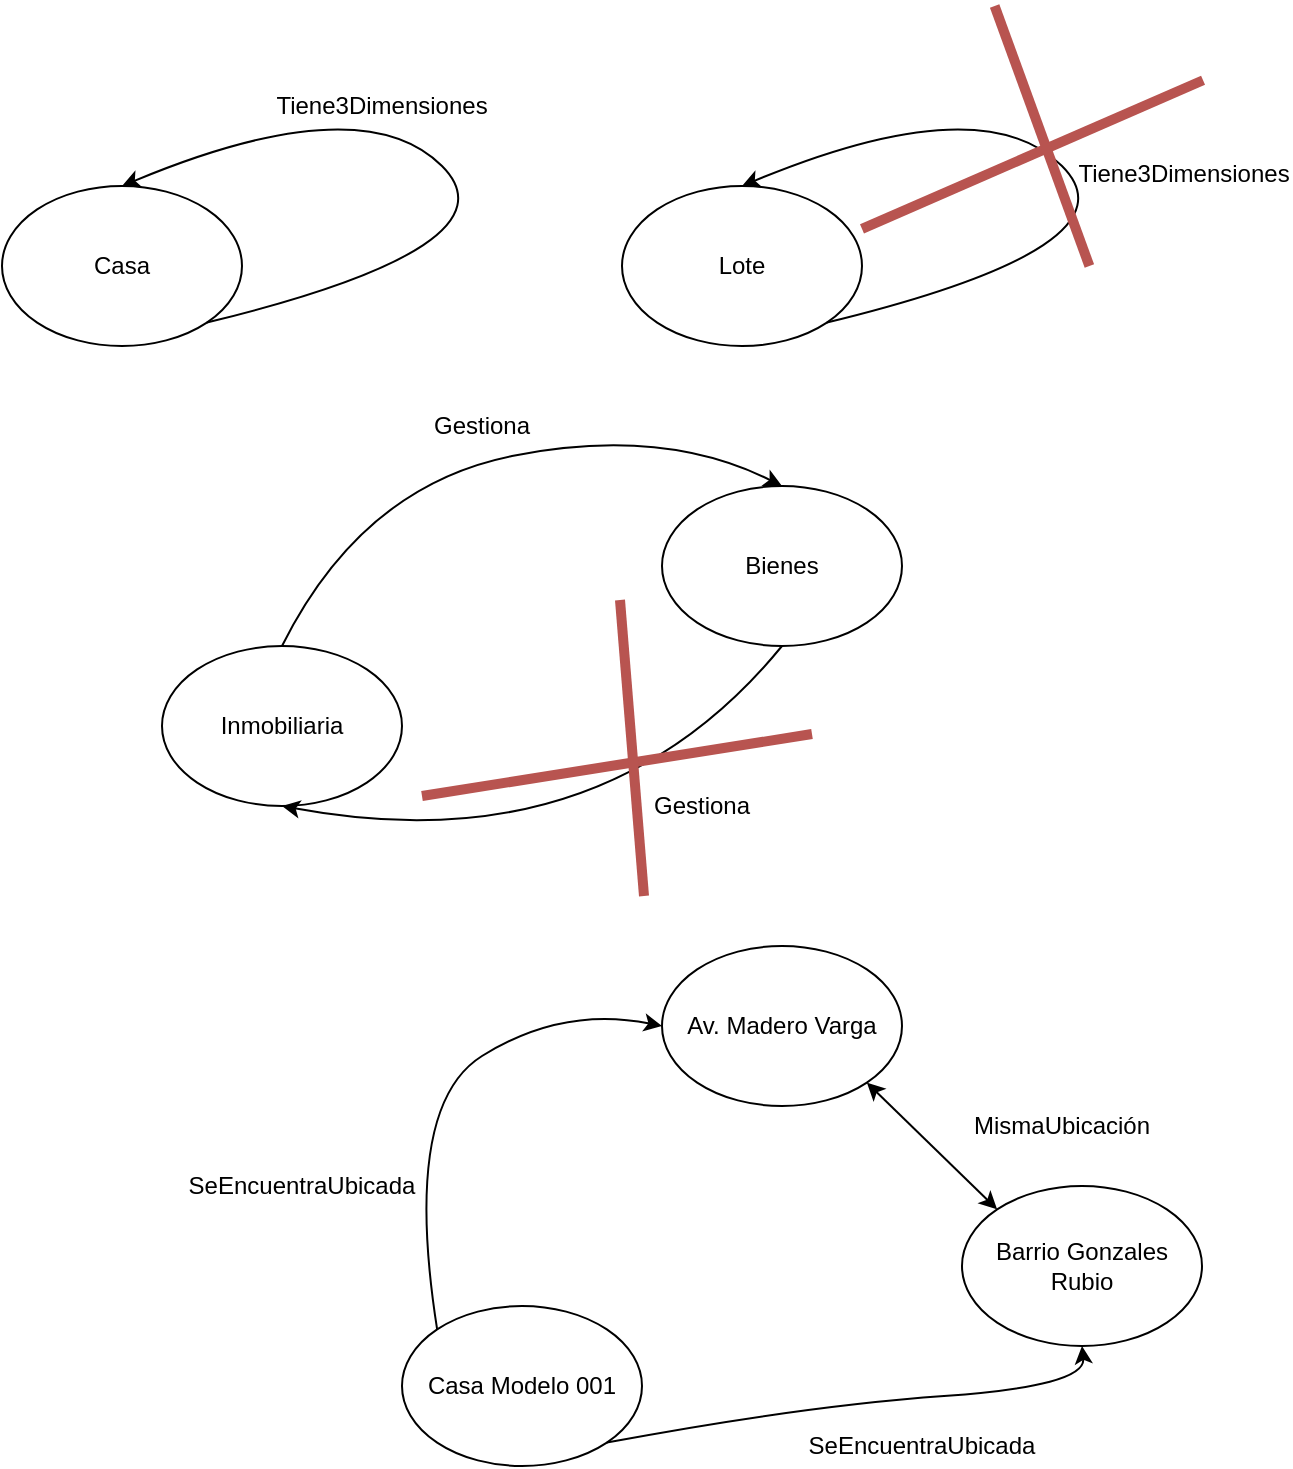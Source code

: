 <mxfile version="14.9.6" type="device"><diagram id="W_fh5dmAijjCgWqPFlBJ" name="Página-1"><mxGraphModel dx="852" dy="494" grid="1" gridSize="10" guides="1" tooltips="1" connect="1" arrows="1" fold="1" page="1" pageScale="1" pageWidth="827" pageHeight="1169" math="0" shadow="0"><root><mxCell id="0"/><mxCell id="1" parent="0"/><mxCell id="u9CWHM-pbmrBrtUkUV1i-1" value="Casa" style="ellipse;whiteSpace=wrap;html=1;" vertex="1" parent="1"><mxGeometry x="50" y="340" width="120" height="80" as="geometry"/></mxCell><mxCell id="u9CWHM-pbmrBrtUkUV1i-2" value="" style="curved=1;endArrow=classic;html=1;exitX=1;exitY=1;exitDx=0;exitDy=0;entryX=0.5;entryY=0;entryDx=0;entryDy=0;" edge="1" parent="1" source="u9CWHM-pbmrBrtUkUV1i-1" target="u9CWHM-pbmrBrtUkUV1i-1"><mxGeometry width="50" height="50" relative="1" as="geometry"><mxPoint x="90" y="400" as="sourcePoint"/><mxPoint x="250" y="300" as="targetPoint"/><Array as="points"><mxPoint x="310" y="370"/><mxPoint x="230" y="290"/></Array></mxGeometry></mxCell><mxCell id="u9CWHM-pbmrBrtUkUV1i-3" value="Tiene3Dimensiones" style="text;html=1;strokeColor=none;fillColor=none;align=center;verticalAlign=middle;whiteSpace=wrap;rounded=0;" vertex="1" parent="1"><mxGeometry x="220" y="290" width="40" height="20" as="geometry"/></mxCell><mxCell id="u9CWHM-pbmrBrtUkUV1i-4" value="Lote" style="ellipse;whiteSpace=wrap;html=1;" vertex="1" parent="1"><mxGeometry x="360" y="340" width="120" height="80" as="geometry"/></mxCell><mxCell id="u9CWHM-pbmrBrtUkUV1i-5" value="" style="curved=1;endArrow=classic;html=1;exitX=1;exitY=1;exitDx=0;exitDy=0;entryX=0.5;entryY=0;entryDx=0;entryDy=0;" edge="1" parent="1" source="u9CWHM-pbmrBrtUkUV1i-4" target="u9CWHM-pbmrBrtUkUV1i-4"><mxGeometry width="50" height="50" relative="1" as="geometry"><mxPoint x="400" y="400" as="sourcePoint"/><mxPoint x="560" y="300" as="targetPoint"/><Array as="points"><mxPoint x="620" y="370"/><mxPoint x="540" y="290"/></Array></mxGeometry></mxCell><mxCell id="u9CWHM-pbmrBrtUkUV1i-7" value="Inmobiliaria" style="ellipse;whiteSpace=wrap;html=1;" vertex="1" parent="1"><mxGeometry x="130" y="570" width="120" height="80" as="geometry"/></mxCell><mxCell id="u9CWHM-pbmrBrtUkUV1i-8" value="Bienes" style="ellipse;whiteSpace=wrap;html=1;" vertex="1" parent="1"><mxGeometry x="380" y="490" width="120" height="80" as="geometry"/></mxCell><mxCell id="u9CWHM-pbmrBrtUkUV1i-9" value="" style="curved=1;endArrow=classic;html=1;exitX=0.5;exitY=0;exitDx=0;exitDy=0;entryX=0.5;entryY=0;entryDx=0;entryDy=0;" edge="1" parent="1" source="u9CWHM-pbmrBrtUkUV1i-7" target="u9CWHM-pbmrBrtUkUV1i-8"><mxGeometry width="50" height="50" relative="1" as="geometry"><mxPoint x="390" y="480" as="sourcePoint"/><mxPoint x="440" y="430" as="targetPoint"/><Array as="points"><mxPoint x="230" y="490"/><mxPoint x="380" y="460"/></Array></mxGeometry></mxCell><mxCell id="u9CWHM-pbmrBrtUkUV1i-10" value="" style="curved=1;endArrow=classic;html=1;exitX=0.5;exitY=1;exitDx=0;exitDy=0;exitPerimeter=0;entryX=0.5;entryY=1;entryDx=0;entryDy=0;" edge="1" parent="1" source="u9CWHM-pbmrBrtUkUV1i-8" target="u9CWHM-pbmrBrtUkUV1i-7"><mxGeometry width="50" height="50" relative="1" as="geometry"><mxPoint x="390" y="480" as="sourcePoint"/><mxPoint x="440" y="430" as="targetPoint"/><Array as="points"><mxPoint x="350" y="680"/></Array></mxGeometry></mxCell><mxCell id="u9CWHM-pbmrBrtUkUV1i-12" value="Gestiona" style="text;html=1;strokeColor=none;fillColor=none;align=center;verticalAlign=middle;whiteSpace=wrap;rounded=0;" vertex="1" parent="1"><mxGeometry x="270" y="450" width="40" height="20" as="geometry"/></mxCell><mxCell id="u9CWHM-pbmrBrtUkUV1i-17" value="" style="group;rotation=15;" vertex="1" connectable="0" parent="1"><mxGeometry x="270" y="550" width="180" height="140" as="geometry"/></mxCell><mxCell id="u9CWHM-pbmrBrtUkUV1i-15" value="" style="endArrow=none;html=1;fillColor=#f8cecc;strokeColor=#b85450;strokeWidth=5;" edge="1" parent="u9CWHM-pbmrBrtUkUV1i-17"><mxGeometry width="50" height="50" relative="1" as="geometry"><mxPoint x="-10" y="95" as="sourcePoint"/><mxPoint x="185" y="64" as="targetPoint"/></mxGeometry></mxCell><mxCell id="u9CWHM-pbmrBrtUkUV1i-16" value="" style="endArrow=none;html=1;fillColor=#f8cecc;strokeColor=#b85450;strokeWidth=5;" edge="1" parent="u9CWHM-pbmrBrtUkUV1i-17"><mxGeometry width="50" height="50" relative="1" as="geometry"><mxPoint x="101" y="145" as="sourcePoint"/><mxPoint x="89" y="-3" as="targetPoint"/></mxGeometry></mxCell><mxCell id="u9CWHM-pbmrBrtUkUV1i-11" value="Gestiona" style="text;html=1;strokeColor=none;fillColor=none;align=center;verticalAlign=middle;whiteSpace=wrap;rounded=0;" vertex="1" parent="u9CWHM-pbmrBrtUkUV1i-17"><mxGeometry x="110" y="90" width="40" height="20" as="geometry"/></mxCell><mxCell id="u9CWHM-pbmrBrtUkUV1i-18" value="" style="group;rotation=0;" vertex="1" connectable="0" parent="1"><mxGeometry x="480" y="250" width="180" height="130" as="geometry"/></mxCell><mxCell id="u9CWHM-pbmrBrtUkUV1i-13" value="" style="endArrow=none;html=1;fillColor=#f8cecc;strokeColor=#b85450;strokeWidth=5;" edge="1" parent="u9CWHM-pbmrBrtUkUV1i-18"><mxGeometry width="50" height="50" relative="1" as="geometry"><mxPoint y="111.429" as="sourcePoint"/><mxPoint x="170.526" y="37.143" as="targetPoint"/></mxGeometry></mxCell><mxCell id="u9CWHM-pbmrBrtUkUV1i-14" value="" style="endArrow=none;html=1;fillColor=#f8cecc;strokeColor=#b85450;strokeWidth=5;" edge="1" parent="u9CWHM-pbmrBrtUkUV1i-18"><mxGeometry width="50" height="50" relative="1" as="geometry"><mxPoint x="113.684" y="130" as="sourcePoint"/><mxPoint x="66.316" as="targetPoint"/></mxGeometry></mxCell><mxCell id="u9CWHM-pbmrBrtUkUV1i-6" value="Tiene3Dimensiones" style="text;html=1;strokeColor=none;fillColor=none;align=center;verticalAlign=middle;whiteSpace=wrap;rounded=0;" vertex="1" parent="u9CWHM-pbmrBrtUkUV1i-18"><mxGeometry x="142.105" y="74.286" width="37.895" height="18.571" as="geometry"/></mxCell><mxCell id="u9CWHM-pbmrBrtUkUV1i-19" value="Casa Modelo 001" style="ellipse;whiteSpace=wrap;html=1;" vertex="1" parent="1"><mxGeometry x="250" y="900" width="120" height="80" as="geometry"/></mxCell><mxCell id="u9CWHM-pbmrBrtUkUV1i-20" value="Av. Madero Varga" style="ellipse;whiteSpace=wrap;html=1;" vertex="1" parent="1"><mxGeometry x="380" y="720" width="120" height="80" as="geometry"/></mxCell><mxCell id="u9CWHM-pbmrBrtUkUV1i-21" value="Barrio Gonzales Rubio" style="ellipse;whiteSpace=wrap;html=1;" vertex="1" parent="1"><mxGeometry x="530" y="840" width="120" height="80" as="geometry"/></mxCell><mxCell id="u9CWHM-pbmrBrtUkUV1i-22" value="" style="curved=1;endArrow=classic;html=1;strokeWidth=1;exitX=0;exitY=0;exitDx=0;exitDy=0;entryX=0;entryY=0.5;entryDx=0;entryDy=0;" edge="1" parent="1" source="u9CWHM-pbmrBrtUkUV1i-19" target="u9CWHM-pbmrBrtUkUV1i-20"><mxGeometry width="50" height="50" relative="1" as="geometry"><mxPoint x="390" y="770" as="sourcePoint"/><mxPoint x="440" y="720" as="targetPoint"/><Array as="points"><mxPoint x="250" y="800"/><mxPoint x="330" y="750"/></Array></mxGeometry></mxCell><mxCell id="u9CWHM-pbmrBrtUkUV1i-24" value="" style="curved=1;endArrow=classic;html=1;strokeWidth=1;exitX=1;exitY=1;exitDx=0;exitDy=0;entryX=0.5;entryY=1;entryDx=0;entryDy=0;" edge="1" parent="1" source="u9CWHM-pbmrBrtUkUV1i-19" target="u9CWHM-pbmrBrtUkUV1i-21"><mxGeometry width="50" height="50" relative="1" as="geometry"><mxPoint x="390" y="770" as="sourcePoint"/><mxPoint x="330" y="720" as="targetPoint"/><Array as="points"><mxPoint x="450" y="950"/><mxPoint x="592" y="940"/></Array></mxGeometry></mxCell><mxCell id="u9CWHM-pbmrBrtUkUV1i-25" value="SeEncuentraUbicada" style="text;html=1;strokeColor=none;fillColor=none;align=center;verticalAlign=middle;whiteSpace=wrap;rounded=0;" vertex="1" parent="1"><mxGeometry x="180" y="830" width="40" height="20" as="geometry"/></mxCell><mxCell id="u9CWHM-pbmrBrtUkUV1i-26" value="SeEncuentraUbicada" style="text;html=1;strokeColor=none;fillColor=none;align=center;verticalAlign=middle;whiteSpace=wrap;rounded=0;" vertex="1" parent="1"><mxGeometry x="490" y="960" width="40" height="20" as="geometry"/></mxCell><mxCell id="u9CWHM-pbmrBrtUkUV1i-27" value="" style="endArrow=classic;startArrow=classic;html=1;strokeWidth=1;exitX=0;exitY=0;exitDx=0;exitDy=0;entryX=1;entryY=1;entryDx=0;entryDy=0;" edge="1" parent="1" source="u9CWHM-pbmrBrtUkUV1i-21" target="u9CWHM-pbmrBrtUkUV1i-20"><mxGeometry width="50" height="50" relative="1" as="geometry"><mxPoint x="390" y="870" as="sourcePoint"/><mxPoint x="440" y="820" as="targetPoint"/></mxGeometry></mxCell><mxCell id="u9CWHM-pbmrBrtUkUV1i-28" value="MismaUbicación" style="text;html=1;strokeColor=none;fillColor=none;align=center;verticalAlign=middle;whiteSpace=wrap;rounded=0;" vertex="1" parent="1"><mxGeometry x="560" y="800" width="40" height="20" as="geometry"/></mxCell></root></mxGraphModel></diagram></mxfile>